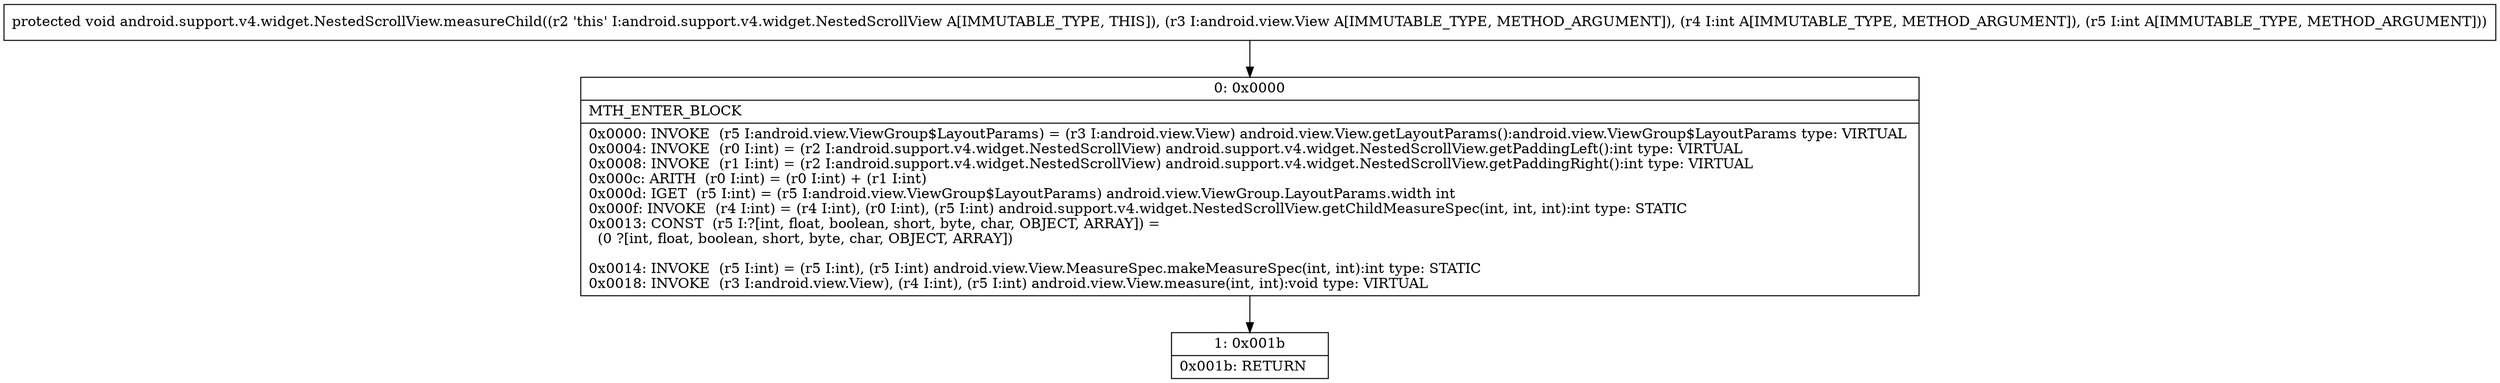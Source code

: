 digraph "CFG forandroid.support.v4.widget.NestedScrollView.measureChild(Landroid\/view\/View;II)V" {
Node_0 [shape=record,label="{0\:\ 0x0000|MTH_ENTER_BLOCK\l|0x0000: INVOKE  (r5 I:android.view.ViewGroup$LayoutParams) = (r3 I:android.view.View) android.view.View.getLayoutParams():android.view.ViewGroup$LayoutParams type: VIRTUAL \l0x0004: INVOKE  (r0 I:int) = (r2 I:android.support.v4.widget.NestedScrollView) android.support.v4.widget.NestedScrollView.getPaddingLeft():int type: VIRTUAL \l0x0008: INVOKE  (r1 I:int) = (r2 I:android.support.v4.widget.NestedScrollView) android.support.v4.widget.NestedScrollView.getPaddingRight():int type: VIRTUAL \l0x000c: ARITH  (r0 I:int) = (r0 I:int) + (r1 I:int) \l0x000d: IGET  (r5 I:int) = (r5 I:android.view.ViewGroup$LayoutParams) android.view.ViewGroup.LayoutParams.width int \l0x000f: INVOKE  (r4 I:int) = (r4 I:int), (r0 I:int), (r5 I:int) android.support.v4.widget.NestedScrollView.getChildMeasureSpec(int, int, int):int type: STATIC \l0x0013: CONST  (r5 I:?[int, float, boolean, short, byte, char, OBJECT, ARRAY]) = \l  (0 ?[int, float, boolean, short, byte, char, OBJECT, ARRAY])\l \l0x0014: INVOKE  (r5 I:int) = (r5 I:int), (r5 I:int) android.view.View.MeasureSpec.makeMeasureSpec(int, int):int type: STATIC \l0x0018: INVOKE  (r3 I:android.view.View), (r4 I:int), (r5 I:int) android.view.View.measure(int, int):void type: VIRTUAL \l}"];
Node_1 [shape=record,label="{1\:\ 0x001b|0x001b: RETURN   \l}"];
MethodNode[shape=record,label="{protected void android.support.v4.widget.NestedScrollView.measureChild((r2 'this' I:android.support.v4.widget.NestedScrollView A[IMMUTABLE_TYPE, THIS]), (r3 I:android.view.View A[IMMUTABLE_TYPE, METHOD_ARGUMENT]), (r4 I:int A[IMMUTABLE_TYPE, METHOD_ARGUMENT]), (r5 I:int A[IMMUTABLE_TYPE, METHOD_ARGUMENT])) }"];
MethodNode -> Node_0;
Node_0 -> Node_1;
}

